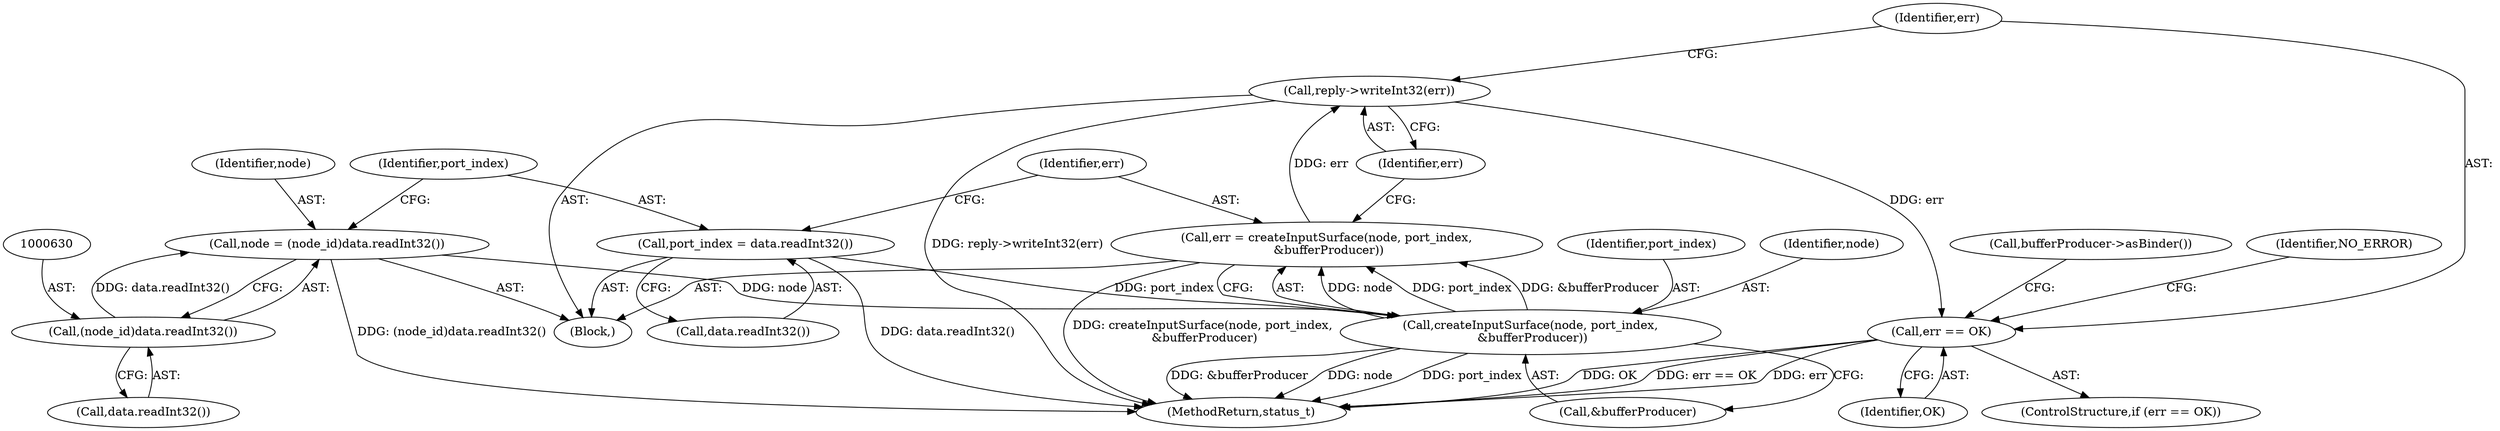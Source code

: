 digraph "0_Android_1171e7c047bf79e7c93342bb6a812c9edd86aa84@API" {
"1000645" [label="(Call,reply->writeInt32(err))"];
"1000638" [label="(Call,err = createInputSurface(node, port_index,\n &bufferProducer))"];
"1000640" [label="(Call,createInputSurface(node, port_index,\n &bufferProducer))"];
"1000627" [label="(Call,node = (node_id)data.readInt32())"];
"1000629" [label="(Call,(node_id)data.readInt32())"];
"1000633" [label="(Call,port_index = data.readInt32())"];
"1000648" [label="(Call,err == OK)"];
"1000628" [label="(Identifier,node)"];
"1000655" [label="(Identifier,NO_ERROR)"];
"1000639" [label="(Identifier,err)"];
"1000627" [label="(Call,node = (node_id)data.readInt32())"];
"1000633" [label="(Call,port_index = data.readInt32())"];
"1001056" [label="(MethodReturn,status_t)"];
"1000635" [label="(Call,data.readInt32())"];
"1000653" [label="(Call,bufferProducer->asBinder())"];
"1000646" [label="(Identifier,err)"];
"1000648" [label="(Call,err == OK)"];
"1000629" [label="(Call,(node_id)data.readInt32())"];
"1000642" [label="(Identifier,port_index)"];
"1000645" [label="(Call,reply->writeInt32(err))"];
"1000643" [label="(Call,&bufferProducer)"];
"1000638" [label="(Call,err = createInputSurface(node, port_index,\n &bufferProducer))"];
"1000641" [label="(Identifier,node)"];
"1000640" [label="(Call,createInputSurface(node, port_index,\n &bufferProducer))"];
"1000631" [label="(Call,data.readInt32())"];
"1000649" [label="(Identifier,err)"];
"1000647" [label="(ControlStructure,if (err == OK))"];
"1000621" [label="(Block,)"];
"1000634" [label="(Identifier,port_index)"];
"1000650" [label="(Identifier,OK)"];
"1000645" -> "1000621"  [label="AST: "];
"1000645" -> "1000646"  [label="CFG: "];
"1000646" -> "1000645"  [label="AST: "];
"1000649" -> "1000645"  [label="CFG: "];
"1000645" -> "1001056"  [label="DDG: reply->writeInt32(err)"];
"1000638" -> "1000645"  [label="DDG: err"];
"1000645" -> "1000648"  [label="DDG: err"];
"1000638" -> "1000621"  [label="AST: "];
"1000638" -> "1000640"  [label="CFG: "];
"1000639" -> "1000638"  [label="AST: "];
"1000640" -> "1000638"  [label="AST: "];
"1000646" -> "1000638"  [label="CFG: "];
"1000638" -> "1001056"  [label="DDG: createInputSurface(node, port_index,\n &bufferProducer)"];
"1000640" -> "1000638"  [label="DDG: node"];
"1000640" -> "1000638"  [label="DDG: port_index"];
"1000640" -> "1000638"  [label="DDG: &bufferProducer"];
"1000640" -> "1000643"  [label="CFG: "];
"1000641" -> "1000640"  [label="AST: "];
"1000642" -> "1000640"  [label="AST: "];
"1000643" -> "1000640"  [label="AST: "];
"1000640" -> "1001056"  [label="DDG: &bufferProducer"];
"1000640" -> "1001056"  [label="DDG: node"];
"1000640" -> "1001056"  [label="DDG: port_index"];
"1000627" -> "1000640"  [label="DDG: node"];
"1000633" -> "1000640"  [label="DDG: port_index"];
"1000627" -> "1000621"  [label="AST: "];
"1000627" -> "1000629"  [label="CFG: "];
"1000628" -> "1000627"  [label="AST: "];
"1000629" -> "1000627"  [label="AST: "];
"1000634" -> "1000627"  [label="CFG: "];
"1000627" -> "1001056"  [label="DDG: (node_id)data.readInt32()"];
"1000629" -> "1000627"  [label="DDG: data.readInt32()"];
"1000629" -> "1000631"  [label="CFG: "];
"1000630" -> "1000629"  [label="AST: "];
"1000631" -> "1000629"  [label="AST: "];
"1000633" -> "1000621"  [label="AST: "];
"1000633" -> "1000635"  [label="CFG: "];
"1000634" -> "1000633"  [label="AST: "];
"1000635" -> "1000633"  [label="AST: "];
"1000639" -> "1000633"  [label="CFG: "];
"1000633" -> "1001056"  [label="DDG: data.readInt32()"];
"1000648" -> "1000647"  [label="AST: "];
"1000648" -> "1000650"  [label="CFG: "];
"1000649" -> "1000648"  [label="AST: "];
"1000650" -> "1000648"  [label="AST: "];
"1000653" -> "1000648"  [label="CFG: "];
"1000655" -> "1000648"  [label="CFG: "];
"1000648" -> "1001056"  [label="DDG: OK"];
"1000648" -> "1001056"  [label="DDG: err == OK"];
"1000648" -> "1001056"  [label="DDG: err"];
}
